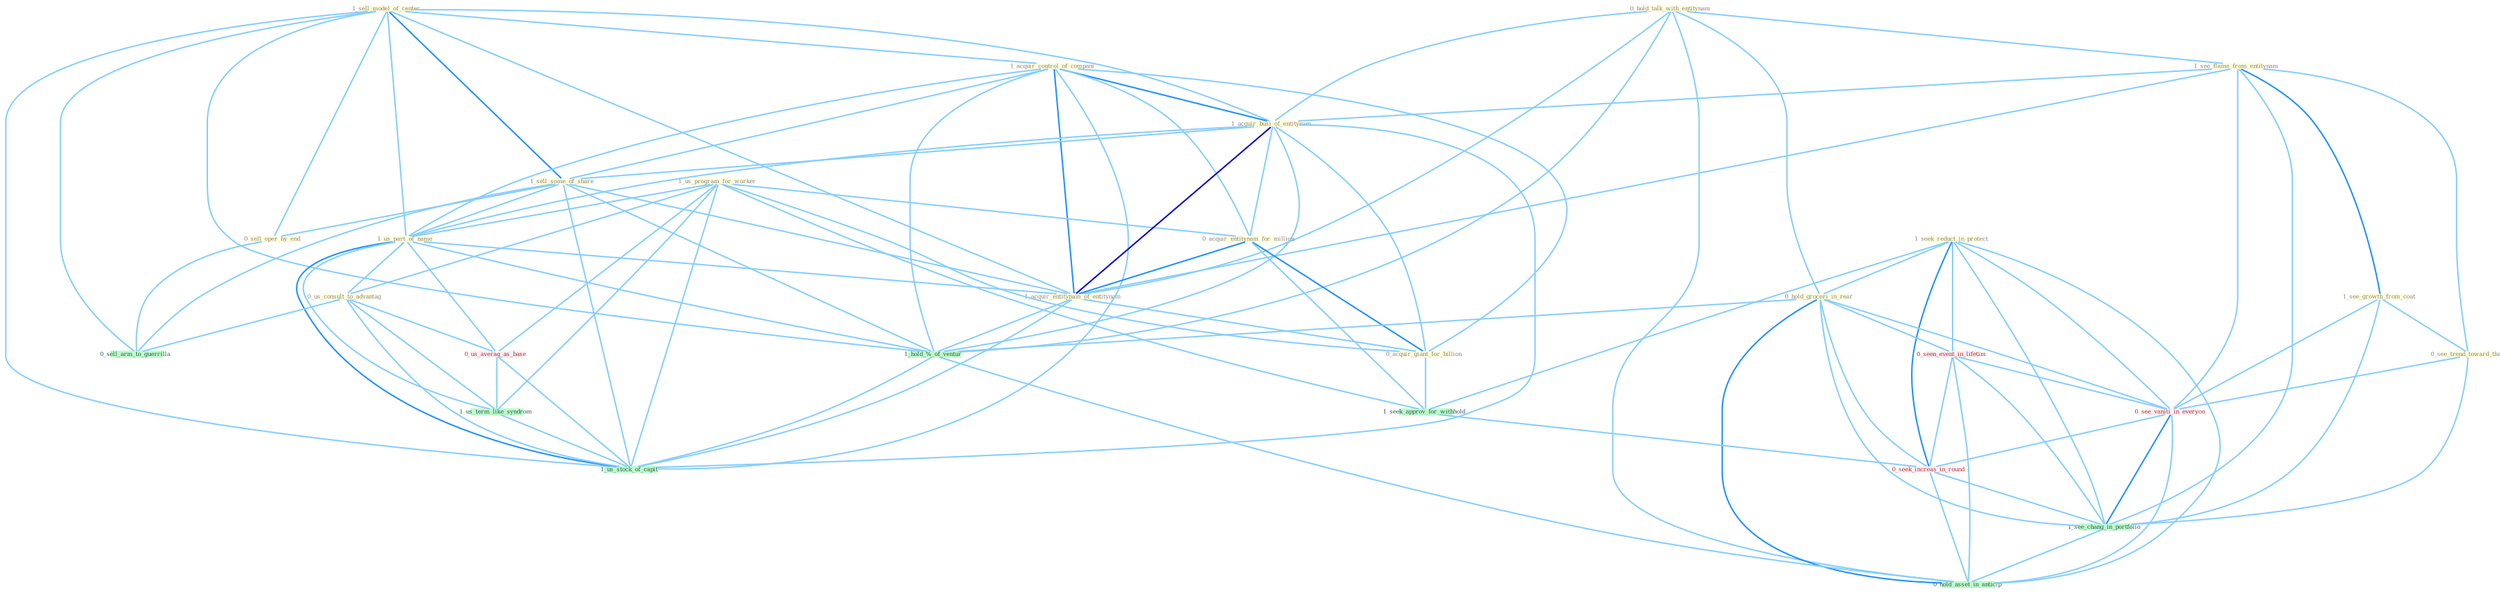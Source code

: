 Graph G{ 
    node
    [shape=polygon,style=filled,width=.5,height=.06,color="#BDFCC9",fixedsize=true,fontsize=4,
    fontcolor="#2f4f4f"];
    {node
    [color="#ffffe0", fontcolor="#8b7d6b"] "1_sell_model_of_center " "0_hold_talk_with_entitynam " "1_see_flame_from_entitynam " "1_acquir_control_of_compani " "1_us_program_for_worker " "1_acquir_busi_of_entitynam " "1_sell_some_of_share " "0_sell_oper_by_end " "1_see_growth_from_coat " "1_seek_reduct_in_protect " "0_see_trend_toward_that " "0_acquir_entitynam_for_million " "1_us_part_of_name " "0_hold_groceri_in_rear " "1_acquir_entitynam_of_entitynam " "0_acquir_giant_for_billion " "0_us_consult_to_advantag "}
{node [color="#fff0f5", fontcolor="#b22222"] "0_seen_event_in_lifetim " "0_us_averag_as_base " "0_see_vaniti_in_everyon " "0_seek_increas_in_round "}
edge [color="#B0E2FF"];

	"1_sell_model_of_center " -- "1_acquir_control_of_compani " [w="1", color="#87cefa" ];
	"1_sell_model_of_center " -- "1_acquir_busi_of_entitynam " [w="1", color="#87cefa" ];
	"1_sell_model_of_center " -- "1_sell_some_of_share " [w="2", color="#1e90ff" , len=0.8];
	"1_sell_model_of_center " -- "0_sell_oper_by_end " [w="1", color="#87cefa" ];
	"1_sell_model_of_center " -- "1_us_part_of_name " [w="1", color="#87cefa" ];
	"1_sell_model_of_center " -- "1_acquir_entitynam_of_entitynam " [w="1", color="#87cefa" ];
	"1_sell_model_of_center " -- "1_hold_%_of_ventur " [w="1", color="#87cefa" ];
	"1_sell_model_of_center " -- "0_sell_arm_to_guerrilla " [w="1", color="#87cefa" ];
	"1_sell_model_of_center " -- "1_us_stock_of_capit " [w="1", color="#87cefa" ];
	"0_hold_talk_with_entitynam " -- "1_see_flame_from_entitynam " [w="1", color="#87cefa" ];
	"0_hold_talk_with_entitynam " -- "1_acquir_busi_of_entitynam " [w="1", color="#87cefa" ];
	"0_hold_talk_with_entitynam " -- "0_hold_groceri_in_rear " [w="1", color="#87cefa" ];
	"0_hold_talk_with_entitynam " -- "1_acquir_entitynam_of_entitynam " [w="1", color="#87cefa" ];
	"0_hold_talk_with_entitynam " -- "1_hold_%_of_ventur " [w="1", color="#87cefa" ];
	"0_hold_talk_with_entitynam " -- "0_hold_asset_in_anticip " [w="1", color="#87cefa" ];
	"1_see_flame_from_entitynam " -- "1_acquir_busi_of_entitynam " [w="1", color="#87cefa" ];
	"1_see_flame_from_entitynam " -- "1_see_growth_from_coat " [w="2", color="#1e90ff" , len=0.8];
	"1_see_flame_from_entitynam " -- "0_see_trend_toward_that " [w="1", color="#87cefa" ];
	"1_see_flame_from_entitynam " -- "1_acquir_entitynam_of_entitynam " [w="1", color="#87cefa" ];
	"1_see_flame_from_entitynam " -- "0_see_vaniti_in_everyon " [w="1", color="#87cefa" ];
	"1_see_flame_from_entitynam " -- "1_see_chang_in_portfolio " [w="1", color="#87cefa" ];
	"1_acquir_control_of_compani " -- "1_acquir_busi_of_entitynam " [w="2", color="#1e90ff" , len=0.8];
	"1_acquir_control_of_compani " -- "1_sell_some_of_share " [w="1", color="#87cefa" ];
	"1_acquir_control_of_compani " -- "0_acquir_entitynam_for_million " [w="1", color="#87cefa" ];
	"1_acquir_control_of_compani " -- "1_us_part_of_name " [w="1", color="#87cefa" ];
	"1_acquir_control_of_compani " -- "1_acquir_entitynam_of_entitynam " [w="2", color="#1e90ff" , len=0.8];
	"1_acquir_control_of_compani " -- "0_acquir_giant_for_billion " [w="1", color="#87cefa" ];
	"1_acquir_control_of_compani " -- "1_hold_%_of_ventur " [w="1", color="#87cefa" ];
	"1_acquir_control_of_compani " -- "1_us_stock_of_capit " [w="1", color="#87cefa" ];
	"1_us_program_for_worker " -- "0_acquir_entitynam_for_million " [w="1", color="#87cefa" ];
	"1_us_program_for_worker " -- "1_us_part_of_name " [w="1", color="#87cefa" ];
	"1_us_program_for_worker " -- "0_acquir_giant_for_billion " [w="1", color="#87cefa" ];
	"1_us_program_for_worker " -- "0_us_consult_to_advantag " [w="1", color="#87cefa" ];
	"1_us_program_for_worker " -- "0_us_averag_as_base " [w="1", color="#87cefa" ];
	"1_us_program_for_worker " -- "1_us_term_like_syndrom " [w="1", color="#87cefa" ];
	"1_us_program_for_worker " -- "1_seek_approv_for_withhold " [w="1", color="#87cefa" ];
	"1_us_program_for_worker " -- "1_us_stock_of_capit " [w="1", color="#87cefa" ];
	"1_acquir_busi_of_entitynam " -- "1_sell_some_of_share " [w="1", color="#87cefa" ];
	"1_acquir_busi_of_entitynam " -- "0_acquir_entitynam_for_million " [w="1", color="#87cefa" ];
	"1_acquir_busi_of_entitynam " -- "1_us_part_of_name " [w="1", color="#87cefa" ];
	"1_acquir_busi_of_entitynam " -- "1_acquir_entitynam_of_entitynam " [w="3", color="#0000cd" , len=0.6];
	"1_acquir_busi_of_entitynam " -- "0_acquir_giant_for_billion " [w="1", color="#87cefa" ];
	"1_acquir_busi_of_entitynam " -- "1_hold_%_of_ventur " [w="1", color="#87cefa" ];
	"1_acquir_busi_of_entitynam " -- "1_us_stock_of_capit " [w="1", color="#87cefa" ];
	"1_sell_some_of_share " -- "0_sell_oper_by_end " [w="1", color="#87cefa" ];
	"1_sell_some_of_share " -- "1_us_part_of_name " [w="1", color="#87cefa" ];
	"1_sell_some_of_share " -- "1_acquir_entitynam_of_entitynam " [w="1", color="#87cefa" ];
	"1_sell_some_of_share " -- "1_hold_%_of_ventur " [w="1", color="#87cefa" ];
	"1_sell_some_of_share " -- "0_sell_arm_to_guerrilla " [w="1", color="#87cefa" ];
	"1_sell_some_of_share " -- "1_us_stock_of_capit " [w="1", color="#87cefa" ];
	"0_sell_oper_by_end " -- "0_sell_arm_to_guerrilla " [w="1", color="#87cefa" ];
	"1_see_growth_from_coat " -- "0_see_trend_toward_that " [w="1", color="#87cefa" ];
	"1_see_growth_from_coat " -- "0_see_vaniti_in_everyon " [w="1", color="#87cefa" ];
	"1_see_growth_from_coat " -- "1_see_chang_in_portfolio " [w="1", color="#87cefa" ];
	"1_seek_reduct_in_protect " -- "0_hold_groceri_in_rear " [w="1", color="#87cefa" ];
	"1_seek_reduct_in_protect " -- "0_seen_event_in_lifetim " [w="1", color="#87cefa" ];
	"1_seek_reduct_in_protect " -- "1_seek_approv_for_withhold " [w="1", color="#87cefa" ];
	"1_seek_reduct_in_protect " -- "0_see_vaniti_in_everyon " [w="1", color="#87cefa" ];
	"1_seek_reduct_in_protect " -- "0_seek_increas_in_round " [w="2", color="#1e90ff" , len=0.8];
	"1_seek_reduct_in_protect " -- "1_see_chang_in_portfolio " [w="1", color="#87cefa" ];
	"1_seek_reduct_in_protect " -- "0_hold_asset_in_anticip " [w="1", color="#87cefa" ];
	"0_see_trend_toward_that " -- "0_see_vaniti_in_everyon " [w="1", color="#87cefa" ];
	"0_see_trend_toward_that " -- "1_see_chang_in_portfolio " [w="1", color="#87cefa" ];
	"0_acquir_entitynam_for_million " -- "1_acquir_entitynam_of_entitynam " [w="2", color="#1e90ff" , len=0.8];
	"0_acquir_entitynam_for_million " -- "0_acquir_giant_for_billion " [w="2", color="#1e90ff" , len=0.8];
	"0_acquir_entitynam_for_million " -- "1_seek_approv_for_withhold " [w="1", color="#87cefa" ];
	"1_us_part_of_name " -- "1_acquir_entitynam_of_entitynam " [w="1", color="#87cefa" ];
	"1_us_part_of_name " -- "0_us_consult_to_advantag " [w="1", color="#87cefa" ];
	"1_us_part_of_name " -- "0_us_averag_as_base " [w="1", color="#87cefa" ];
	"1_us_part_of_name " -- "1_us_term_like_syndrom " [w="1", color="#87cefa" ];
	"1_us_part_of_name " -- "1_hold_%_of_ventur " [w="1", color="#87cefa" ];
	"1_us_part_of_name " -- "1_us_stock_of_capit " [w="2", color="#1e90ff" , len=0.8];
	"0_hold_groceri_in_rear " -- "0_seen_event_in_lifetim " [w="1", color="#87cefa" ];
	"0_hold_groceri_in_rear " -- "1_hold_%_of_ventur " [w="1", color="#87cefa" ];
	"0_hold_groceri_in_rear " -- "0_see_vaniti_in_everyon " [w="1", color="#87cefa" ];
	"0_hold_groceri_in_rear " -- "0_seek_increas_in_round " [w="1", color="#87cefa" ];
	"0_hold_groceri_in_rear " -- "1_see_chang_in_portfolio " [w="1", color="#87cefa" ];
	"0_hold_groceri_in_rear " -- "0_hold_asset_in_anticip " [w="2", color="#1e90ff" , len=0.8];
	"1_acquir_entitynam_of_entitynam " -- "0_acquir_giant_for_billion " [w="1", color="#87cefa" ];
	"1_acquir_entitynam_of_entitynam " -- "1_hold_%_of_ventur " [w="1", color="#87cefa" ];
	"1_acquir_entitynam_of_entitynam " -- "1_us_stock_of_capit " [w="1", color="#87cefa" ];
	"0_acquir_giant_for_billion " -- "1_seek_approv_for_withhold " [w="1", color="#87cefa" ];
	"0_us_consult_to_advantag " -- "0_us_averag_as_base " [w="1", color="#87cefa" ];
	"0_us_consult_to_advantag " -- "1_us_term_like_syndrom " [w="1", color="#87cefa" ];
	"0_us_consult_to_advantag " -- "0_sell_arm_to_guerrilla " [w="1", color="#87cefa" ];
	"0_us_consult_to_advantag " -- "1_us_stock_of_capit " [w="1", color="#87cefa" ];
	"0_seen_event_in_lifetim " -- "0_see_vaniti_in_everyon " [w="1", color="#87cefa" ];
	"0_seen_event_in_lifetim " -- "0_seek_increas_in_round " [w="1", color="#87cefa" ];
	"0_seen_event_in_lifetim " -- "1_see_chang_in_portfolio " [w="1", color="#87cefa" ];
	"0_seen_event_in_lifetim " -- "0_hold_asset_in_anticip " [w="1", color="#87cefa" ];
	"0_us_averag_as_base " -- "1_us_term_like_syndrom " [w="1", color="#87cefa" ];
	"0_us_averag_as_base " -- "1_us_stock_of_capit " [w="1", color="#87cefa" ];
	"1_us_term_like_syndrom " -- "1_us_stock_of_capit " [w="1", color="#87cefa" ];
	"1_seek_approv_for_withhold " -- "0_seek_increas_in_round " [w="1", color="#87cefa" ];
	"1_hold_%_of_ventur " -- "1_us_stock_of_capit " [w="1", color="#87cefa" ];
	"1_hold_%_of_ventur " -- "0_hold_asset_in_anticip " [w="1", color="#87cefa" ];
	"0_see_vaniti_in_everyon " -- "0_seek_increas_in_round " [w="1", color="#87cefa" ];
	"0_see_vaniti_in_everyon " -- "1_see_chang_in_portfolio " [w="2", color="#1e90ff" , len=0.8];
	"0_see_vaniti_in_everyon " -- "0_hold_asset_in_anticip " [w="1", color="#87cefa" ];
	"0_seek_increas_in_round " -- "1_see_chang_in_portfolio " [w="1", color="#87cefa" ];
	"0_seek_increas_in_round " -- "0_hold_asset_in_anticip " [w="1", color="#87cefa" ];
	"1_see_chang_in_portfolio " -- "0_hold_asset_in_anticip " [w="1", color="#87cefa" ];
}